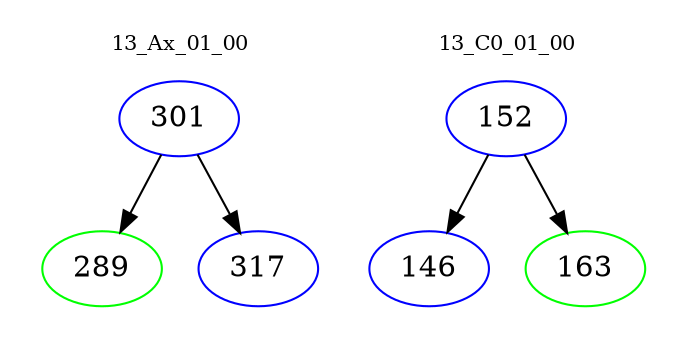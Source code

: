 digraph{
subgraph cluster_0 {
color = white
label = "13_Ax_01_00";
fontsize=10;
T0_301 [label="301", color="blue"]
T0_301 -> T0_289 [color="black"]
T0_289 [label="289", color="green"]
T0_301 -> T0_317 [color="black"]
T0_317 [label="317", color="blue"]
}
subgraph cluster_1 {
color = white
label = "13_C0_01_00";
fontsize=10;
T1_152 [label="152", color="blue"]
T1_152 -> T1_146 [color="black"]
T1_146 [label="146", color="blue"]
T1_152 -> T1_163 [color="black"]
T1_163 [label="163", color="green"]
}
}
